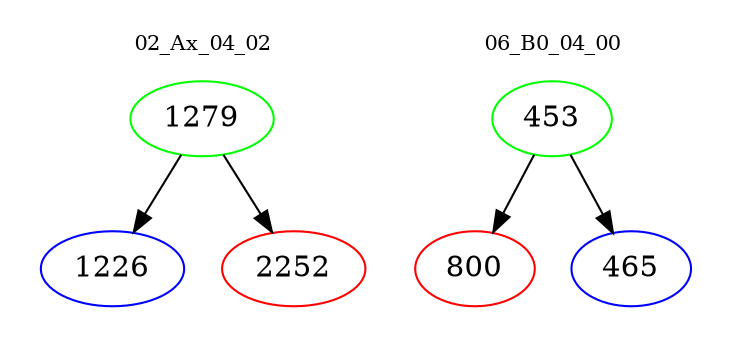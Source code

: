 digraph{
subgraph cluster_0 {
color = white
label = "02_Ax_04_02";
fontsize=10;
T0_1279 [label="1279", color="green"]
T0_1279 -> T0_1226 [color="black"]
T0_1226 [label="1226", color="blue"]
T0_1279 -> T0_2252 [color="black"]
T0_2252 [label="2252", color="red"]
}
subgraph cluster_1 {
color = white
label = "06_B0_04_00";
fontsize=10;
T1_453 [label="453", color="green"]
T1_453 -> T1_800 [color="black"]
T1_800 [label="800", color="red"]
T1_453 -> T1_465 [color="black"]
T1_465 [label="465", color="blue"]
}
}
